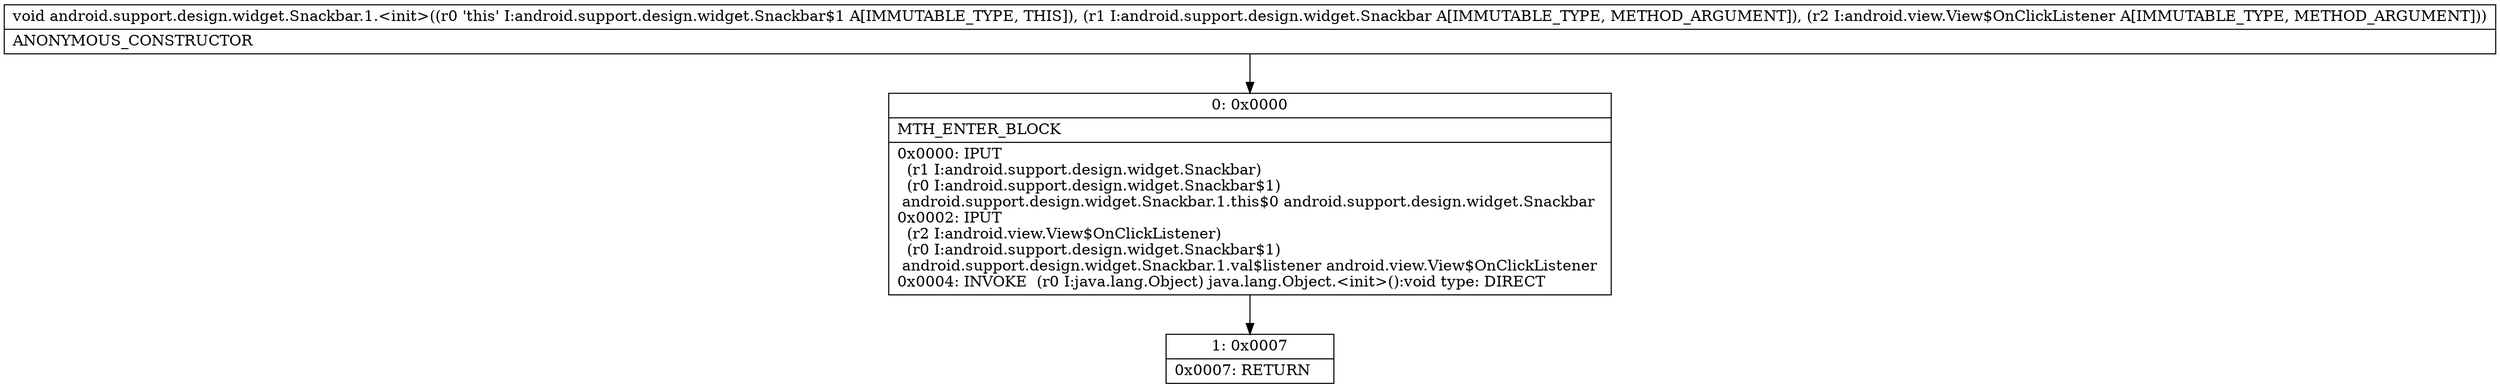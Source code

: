 digraph "CFG forandroid.support.design.widget.Snackbar.1.\<init\>(Landroid\/support\/design\/widget\/Snackbar;Landroid\/view\/View$OnClickListener;)V" {
Node_0 [shape=record,label="{0\:\ 0x0000|MTH_ENTER_BLOCK\l|0x0000: IPUT  \l  (r1 I:android.support.design.widget.Snackbar)\l  (r0 I:android.support.design.widget.Snackbar$1)\l android.support.design.widget.Snackbar.1.this$0 android.support.design.widget.Snackbar \l0x0002: IPUT  \l  (r2 I:android.view.View$OnClickListener)\l  (r0 I:android.support.design.widget.Snackbar$1)\l android.support.design.widget.Snackbar.1.val$listener android.view.View$OnClickListener \l0x0004: INVOKE  (r0 I:java.lang.Object) java.lang.Object.\<init\>():void type: DIRECT \l}"];
Node_1 [shape=record,label="{1\:\ 0x0007|0x0007: RETURN   \l}"];
MethodNode[shape=record,label="{void android.support.design.widget.Snackbar.1.\<init\>((r0 'this' I:android.support.design.widget.Snackbar$1 A[IMMUTABLE_TYPE, THIS]), (r1 I:android.support.design.widget.Snackbar A[IMMUTABLE_TYPE, METHOD_ARGUMENT]), (r2 I:android.view.View$OnClickListener A[IMMUTABLE_TYPE, METHOD_ARGUMENT]))  | ANONYMOUS_CONSTRUCTOR\l}"];
MethodNode -> Node_0;
Node_0 -> Node_1;
}

